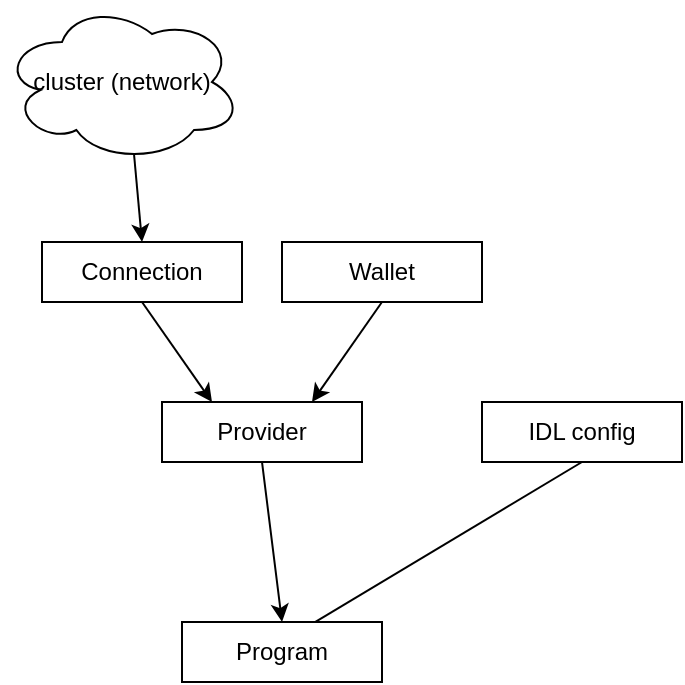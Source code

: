 <mxfile>
    <diagram id="kMM2MupOzj4ggJ7igRdd" name="Page-1">
        <mxGraphModel dx="897" dy="507" grid="1" gridSize="10" guides="1" tooltips="1" connect="1" arrows="1" fold="1" page="1" pageScale="1" pageWidth="850" pageHeight="1100" math="0" shadow="0">
            <root>
                <mxCell id="0"/>
                <mxCell id="1" parent="0"/>
                <mxCell id="6" style="edgeStyle=none;html=1;exitX=0.55;exitY=0.95;exitDx=0;exitDy=0;exitPerimeter=0;entryX=0.5;entryY=0;entryDx=0;entryDy=0;" edge="1" parent="1" source="2" target="3">
                    <mxGeometry relative="1" as="geometry"/>
                </mxCell>
                <mxCell id="2" value="cluster (network)" style="ellipse;shape=cloud;whiteSpace=wrap;html=1;" vertex="1" parent="1">
                    <mxGeometry x="80" y="40" width="120" height="80" as="geometry"/>
                </mxCell>
                <mxCell id="7" style="edgeStyle=none;html=1;exitX=0.5;exitY=1;exitDx=0;exitDy=0;entryX=0.25;entryY=0;entryDx=0;entryDy=0;" edge="1" parent="1" source="3" target="5">
                    <mxGeometry relative="1" as="geometry"/>
                </mxCell>
                <mxCell id="3" value="Connection" style="rounded=0;whiteSpace=wrap;html=1;" vertex="1" parent="1">
                    <mxGeometry x="100" y="160" width="100" height="30" as="geometry"/>
                </mxCell>
                <mxCell id="8" style="edgeStyle=none;html=1;exitX=0.5;exitY=1;exitDx=0;exitDy=0;entryX=0.75;entryY=0;entryDx=0;entryDy=0;" edge="1" parent="1" source="4" target="5">
                    <mxGeometry relative="1" as="geometry"/>
                </mxCell>
                <mxCell id="4" value="Wallet" style="rounded=0;whiteSpace=wrap;html=1;" vertex="1" parent="1">
                    <mxGeometry x="220" y="160" width="100" height="30" as="geometry"/>
                </mxCell>
                <mxCell id="11" style="edgeStyle=none;html=1;exitX=0.5;exitY=1;exitDx=0;exitDy=0;entryX=0.5;entryY=0;entryDx=0;entryDy=0;" edge="1" parent="1" source="5" target="10">
                    <mxGeometry relative="1" as="geometry"/>
                </mxCell>
                <mxCell id="5" value="Provider" style="rounded=0;whiteSpace=wrap;html=1;" vertex="1" parent="1">
                    <mxGeometry x="160" y="240" width="100" height="30" as="geometry"/>
                </mxCell>
                <mxCell id="12" style="edgeStyle=none;html=1;exitX=0.5;exitY=1;exitDx=0;exitDy=0;" edge="1" parent="1" source="9">
                    <mxGeometry relative="1" as="geometry">
                        <mxPoint x="220" y="360" as="targetPoint"/>
                    </mxGeometry>
                </mxCell>
                <mxCell id="9" value="IDL config" style="rounded=0;whiteSpace=wrap;html=1;" vertex="1" parent="1">
                    <mxGeometry x="320" y="240" width="100" height="30" as="geometry"/>
                </mxCell>
                <mxCell id="10" value="Program" style="rounded=0;whiteSpace=wrap;html=1;" vertex="1" parent="1">
                    <mxGeometry x="170" y="350" width="100" height="30" as="geometry"/>
                </mxCell>
            </root>
        </mxGraphModel>
    </diagram>
</mxfile>